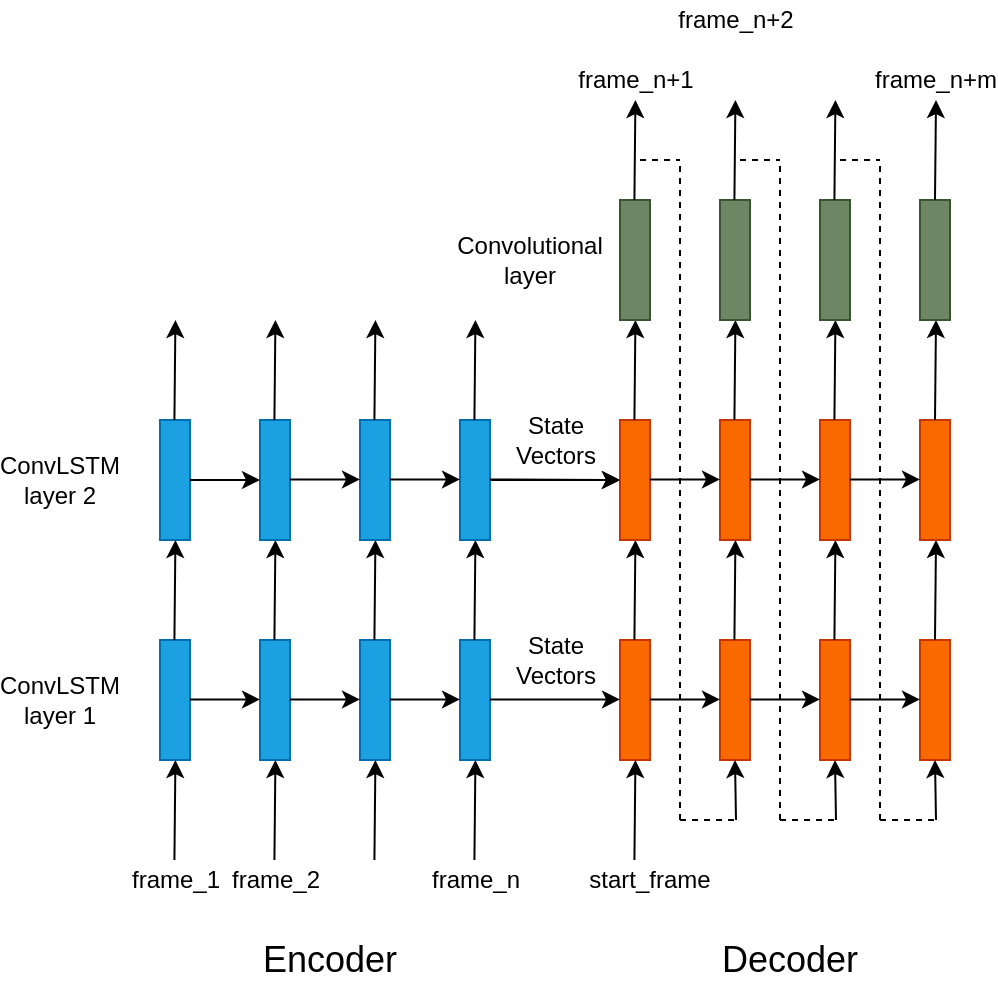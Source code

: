 <mxfile version="13.9.9" type="device"><diagram id="_MBQPgsZTQrnHd11rvtJ" name="Page-1"><mxGraphModel dx="981" dy="515" grid="1" gridSize="10" guides="1" tooltips="1" connect="1" arrows="1" fold="1" page="1" pageScale="1" pageWidth="850" pageHeight="1100" math="0" shadow="0"><root><mxCell id="0"/><mxCell id="1" parent="0"/><mxCell id="PxcL_Vw4MdcDfkrkdAfn-1" value="" style="rounded=0;whiteSpace=wrap;html=1;fillColor=#1ba1e2;strokeColor=#006EAF;fontColor=#ffffff;" vertex="1" parent="1"><mxGeometry x="180" y="350" width="15" height="60" as="geometry"/></mxCell><mxCell id="PxcL_Vw4MdcDfkrkdAfn-3" value="" style="rounded=0;whiteSpace=wrap;html=1;fillColor=#1ba1e2;strokeColor=#006EAF;fontColor=#ffffff;" vertex="1" parent="1"><mxGeometry x="230" y="350" width="15" height="60" as="geometry"/></mxCell><mxCell id="PxcL_Vw4MdcDfkrkdAfn-4" value="" style="rounded=0;whiteSpace=wrap;html=1;fillColor=#1ba1e2;strokeColor=#006EAF;fontColor=#ffffff;" vertex="1" parent="1"><mxGeometry x="280" y="350" width="15" height="60" as="geometry"/></mxCell><mxCell id="PxcL_Vw4MdcDfkrkdAfn-5" value="" style="rounded=0;whiteSpace=wrap;html=1;fillColor=#1ba1e2;strokeColor=#006EAF;fontColor=#ffffff;" vertex="1" parent="1"><mxGeometry x="330" y="350" width="15" height="60" as="geometry"/></mxCell><mxCell id="PxcL_Vw4MdcDfkrkdAfn-6" value="" style="rounded=0;whiteSpace=wrap;html=1;fillColor=#fa6800;strokeColor=#C73500;fontColor=#ffffff;" vertex="1" parent="1"><mxGeometry x="410" y="350" width="15" height="60" as="geometry"/></mxCell><mxCell id="PxcL_Vw4MdcDfkrkdAfn-7" value="" style="rounded=0;whiteSpace=wrap;html=1;fillColor=#fa6800;strokeColor=#C73500;fontColor=#ffffff;" vertex="1" parent="1"><mxGeometry x="460" y="350" width="15" height="60" as="geometry"/></mxCell><mxCell id="PxcL_Vw4MdcDfkrkdAfn-8" value="" style="rounded=0;whiteSpace=wrap;html=1;fillColor=#fa6800;strokeColor=#C73500;fontColor=#ffffff;" vertex="1" parent="1"><mxGeometry x="510" y="350" width="15" height="60" as="geometry"/></mxCell><mxCell id="PxcL_Vw4MdcDfkrkdAfn-9" value="" style="rounded=0;whiteSpace=wrap;html=1;fillColor=#fa6800;strokeColor=#C73500;fontColor=#ffffff;" vertex="1" parent="1"><mxGeometry x="560" y="350" width="15" height="60" as="geometry"/></mxCell><mxCell id="PxcL_Vw4MdcDfkrkdAfn-12" value="" style="endArrow=classic;html=1;exitX=0.5;exitY=0;exitDx=0;exitDy=0;" edge="1" parent="1" source="PxcL_Vw4MdcDfkrkdAfn-9"><mxGeometry width="50" height="50" relative="1" as="geometry"><mxPoint x="570" y="350" as="sourcePoint"/><mxPoint x="568" y="300" as="targetPoint"/></mxGeometry></mxCell><mxCell id="PxcL_Vw4MdcDfkrkdAfn-13" value="" style="endArrow=classic;html=1;exitX=0.5;exitY=0;exitDx=0;exitDy=0;" edge="1" parent="1"><mxGeometry width="50" height="50" relative="1" as="geometry"><mxPoint x="517.21" y="350" as="sourcePoint"/><mxPoint x="517.71" y="300" as="targetPoint"/></mxGeometry></mxCell><mxCell id="PxcL_Vw4MdcDfkrkdAfn-14" value="" style="endArrow=classic;html=1;exitX=0.5;exitY=0;exitDx=0;exitDy=0;" edge="1" parent="1"><mxGeometry width="50" height="50" relative="1" as="geometry"><mxPoint x="467.21" y="350" as="sourcePoint"/><mxPoint x="467.71" y="300" as="targetPoint"/></mxGeometry></mxCell><mxCell id="PxcL_Vw4MdcDfkrkdAfn-15" value="" style="endArrow=classic;html=1;exitX=0.5;exitY=0;exitDx=0;exitDy=0;" edge="1" parent="1"><mxGeometry width="50" height="50" relative="1" as="geometry"><mxPoint x="417.21" y="350" as="sourcePoint"/><mxPoint x="417.71" y="300" as="targetPoint"/></mxGeometry></mxCell><mxCell id="PxcL_Vw4MdcDfkrkdAfn-16" value="" style="endArrow=classic;html=1;exitX=0.5;exitY=0;exitDx=0;exitDy=0;" edge="1" parent="1"><mxGeometry width="50" height="50" relative="1" as="geometry"><mxPoint x="337.21" y="350" as="sourcePoint"/><mxPoint x="337.71" y="300" as="targetPoint"/></mxGeometry></mxCell><mxCell id="PxcL_Vw4MdcDfkrkdAfn-17" value="" style="endArrow=classic;html=1;exitX=0.5;exitY=0;exitDx=0;exitDy=0;" edge="1" parent="1"><mxGeometry width="50" height="50" relative="1" as="geometry"><mxPoint x="287.21" y="350" as="sourcePoint"/><mxPoint x="287.71" y="300" as="targetPoint"/></mxGeometry></mxCell><mxCell id="PxcL_Vw4MdcDfkrkdAfn-18" value="" style="endArrow=classic;html=1;exitX=0.5;exitY=0;exitDx=0;exitDy=0;" edge="1" parent="1"><mxGeometry width="50" height="50" relative="1" as="geometry"><mxPoint x="237.21" y="350" as="sourcePoint"/><mxPoint x="237.71" y="300" as="targetPoint"/></mxGeometry></mxCell><mxCell id="PxcL_Vw4MdcDfkrkdAfn-19" value="" style="endArrow=classic;html=1;exitX=0.5;exitY=0;exitDx=0;exitDy=0;" edge="1" parent="1"><mxGeometry width="50" height="50" relative="1" as="geometry"><mxPoint x="187.21" y="350" as="sourcePoint"/><mxPoint x="187.71" y="300" as="targetPoint"/></mxGeometry></mxCell><mxCell id="PxcL_Vw4MdcDfkrkdAfn-29" value="" style="rounded=0;whiteSpace=wrap;html=1;fillColor=#1ba1e2;strokeColor=#006EAF;fontColor=#ffffff;" vertex="1" parent="1"><mxGeometry x="180" y="240" width="15" height="60" as="geometry"/></mxCell><mxCell id="PxcL_Vw4MdcDfkrkdAfn-30" value="" style="rounded=0;whiteSpace=wrap;html=1;fillColor=#1ba1e2;strokeColor=#006EAF;fontColor=#ffffff;" vertex="1" parent="1"><mxGeometry x="230" y="240" width="15" height="60" as="geometry"/></mxCell><mxCell id="PxcL_Vw4MdcDfkrkdAfn-31" value="" style="rounded=0;whiteSpace=wrap;html=1;fillColor=#1ba1e2;strokeColor=#006EAF;fontColor=#ffffff;" vertex="1" parent="1"><mxGeometry x="280" y="240" width="15" height="60" as="geometry"/></mxCell><mxCell id="PxcL_Vw4MdcDfkrkdAfn-64" value="" style="edgeStyle=orthogonalEdgeStyle;rounded=0;orthogonalLoop=1;jettySize=auto;html=1;" edge="1" parent="1" source="PxcL_Vw4MdcDfkrkdAfn-32" target="PxcL_Vw4MdcDfkrkdAfn-37"><mxGeometry relative="1" as="geometry"/></mxCell><mxCell id="PxcL_Vw4MdcDfkrkdAfn-32" value="" style="rounded=0;whiteSpace=wrap;html=1;fillColor=#1ba1e2;strokeColor=#006EAF;fontColor=#ffffff;" vertex="1" parent="1"><mxGeometry x="330" y="240" width="15" height="60" as="geometry"/></mxCell><mxCell id="PxcL_Vw4MdcDfkrkdAfn-33" value="" style="endArrow=classic;html=1;exitX=0.5;exitY=0;exitDx=0;exitDy=0;" edge="1" parent="1"><mxGeometry width="50" height="50" relative="1" as="geometry"><mxPoint x="337.21" y="240" as="sourcePoint"/><mxPoint x="337.71" y="190" as="targetPoint"/></mxGeometry></mxCell><mxCell id="PxcL_Vw4MdcDfkrkdAfn-34" value="" style="endArrow=classic;html=1;exitX=0.5;exitY=0;exitDx=0;exitDy=0;" edge="1" parent="1"><mxGeometry width="50" height="50" relative="1" as="geometry"><mxPoint x="287.21" y="240" as="sourcePoint"/><mxPoint x="287.71" y="190" as="targetPoint"/></mxGeometry></mxCell><mxCell id="PxcL_Vw4MdcDfkrkdAfn-35" value="" style="endArrow=classic;html=1;exitX=0.5;exitY=0;exitDx=0;exitDy=0;" edge="1" parent="1"><mxGeometry width="50" height="50" relative="1" as="geometry"><mxPoint x="237.21" y="240" as="sourcePoint"/><mxPoint x="237.71" y="190" as="targetPoint"/></mxGeometry></mxCell><mxCell id="PxcL_Vw4MdcDfkrkdAfn-36" value="" style="endArrow=classic;html=1;exitX=0.5;exitY=0;exitDx=0;exitDy=0;" edge="1" parent="1"><mxGeometry width="50" height="50" relative="1" as="geometry"><mxPoint x="187.21" y="240" as="sourcePoint"/><mxPoint x="187.71" y="190" as="targetPoint"/></mxGeometry></mxCell><mxCell id="PxcL_Vw4MdcDfkrkdAfn-37" value="" style="rounded=0;whiteSpace=wrap;html=1;fillColor=#fa6800;strokeColor=#C73500;fontColor=#ffffff;" vertex="1" parent="1"><mxGeometry x="410" y="240" width="15" height="60" as="geometry"/></mxCell><mxCell id="PxcL_Vw4MdcDfkrkdAfn-38" value="" style="rounded=0;whiteSpace=wrap;html=1;fillColor=#fa6800;strokeColor=#C73500;fontColor=#ffffff;" vertex="1" parent="1"><mxGeometry x="460" y="240" width="15" height="60" as="geometry"/></mxCell><mxCell id="PxcL_Vw4MdcDfkrkdAfn-39" value="" style="rounded=0;whiteSpace=wrap;html=1;fillColor=#fa6800;strokeColor=#C73500;fontColor=#ffffff;" vertex="1" parent="1"><mxGeometry x="510" y="240" width="15" height="60" as="geometry"/></mxCell><mxCell id="PxcL_Vw4MdcDfkrkdAfn-40" value="" style="rounded=0;whiteSpace=wrap;html=1;fillColor=#fa6800;strokeColor=#C73500;fontColor=#ffffff;" vertex="1" parent="1"><mxGeometry x="560" y="240" width="15" height="60" as="geometry"/></mxCell><mxCell id="PxcL_Vw4MdcDfkrkdAfn-41" value="" style="endArrow=classic;html=1;exitX=0.5;exitY=0;exitDx=0;exitDy=0;" edge="1" parent="1" source="PxcL_Vw4MdcDfkrkdAfn-40"><mxGeometry width="50" height="50" relative="1" as="geometry"><mxPoint x="570" y="240" as="sourcePoint"/><mxPoint x="568" y="190" as="targetPoint"/></mxGeometry></mxCell><mxCell id="PxcL_Vw4MdcDfkrkdAfn-42" value="" style="endArrow=classic;html=1;exitX=0.5;exitY=0;exitDx=0;exitDy=0;" edge="1" parent="1"><mxGeometry width="50" height="50" relative="1" as="geometry"><mxPoint x="517.21" y="240" as="sourcePoint"/><mxPoint x="517.71" y="190" as="targetPoint"/></mxGeometry></mxCell><mxCell id="PxcL_Vw4MdcDfkrkdAfn-43" value="" style="endArrow=classic;html=1;exitX=0.5;exitY=0;exitDx=0;exitDy=0;" edge="1" parent="1"><mxGeometry width="50" height="50" relative="1" as="geometry"><mxPoint x="467.21" y="240" as="sourcePoint"/><mxPoint x="467.71" y="190" as="targetPoint"/></mxGeometry></mxCell><mxCell id="PxcL_Vw4MdcDfkrkdAfn-44" value="" style="endArrow=classic;html=1;exitX=0.5;exitY=0;exitDx=0;exitDy=0;" edge="1" parent="1"><mxGeometry width="50" height="50" relative="1" as="geometry"><mxPoint x="417.21" y="240" as="sourcePoint"/><mxPoint x="417.71" y="190" as="targetPoint"/></mxGeometry></mxCell><mxCell id="PxcL_Vw4MdcDfkrkdAfn-45" value="" style="endArrow=classic;html=1;exitX=0.5;exitY=0;exitDx=0;exitDy=0;" edge="1" parent="1"><mxGeometry width="50" height="50" relative="1" as="geometry"><mxPoint x="187.21" y="460" as="sourcePoint"/><mxPoint x="187.71" y="410" as="targetPoint"/></mxGeometry></mxCell><mxCell id="PxcL_Vw4MdcDfkrkdAfn-47" value="" style="endArrow=classic;html=1;exitX=0.5;exitY=0;exitDx=0;exitDy=0;" edge="1" parent="1"><mxGeometry width="50" height="50" relative="1" as="geometry"><mxPoint x="237.21" y="460" as="sourcePoint"/><mxPoint x="237.71" y="410" as="targetPoint"/></mxGeometry></mxCell><mxCell id="PxcL_Vw4MdcDfkrkdAfn-48" value="" style="endArrow=classic;html=1;exitX=0.5;exitY=0;exitDx=0;exitDy=0;" edge="1" parent="1"><mxGeometry width="50" height="50" relative="1" as="geometry"><mxPoint x="287.21" y="460" as="sourcePoint"/><mxPoint x="287.71" y="410" as="targetPoint"/></mxGeometry></mxCell><mxCell id="PxcL_Vw4MdcDfkrkdAfn-49" value="" style="endArrow=classic;html=1;exitX=0.5;exitY=0;exitDx=0;exitDy=0;" edge="1" parent="1"><mxGeometry width="50" height="50" relative="1" as="geometry"><mxPoint x="337.21" y="460" as="sourcePoint"/><mxPoint x="337.71" y="410" as="targetPoint"/></mxGeometry></mxCell><mxCell id="PxcL_Vw4MdcDfkrkdAfn-50" value="" style="endArrow=classic;html=1;exitX=0.5;exitY=0;exitDx=0;exitDy=0;" edge="1" parent="1"><mxGeometry width="50" height="50" relative="1" as="geometry"><mxPoint x="417.21" y="460" as="sourcePoint"/><mxPoint x="417.71" y="410" as="targetPoint"/></mxGeometry></mxCell><mxCell id="PxcL_Vw4MdcDfkrkdAfn-51" value="" style="endArrow=classic;html=1;exitX=1;exitY=0.5;exitDx=0;exitDy=0;" edge="1" parent="1" source="PxcL_Vw4MdcDfkrkdAfn-29"><mxGeometry width="50" height="50" relative="1" as="geometry"><mxPoint x="410" y="310" as="sourcePoint"/><mxPoint x="230" y="270" as="targetPoint"/></mxGeometry></mxCell><mxCell id="PxcL_Vw4MdcDfkrkdAfn-52" value="" style="endArrow=classic;html=1;exitX=1;exitY=0.5;exitDx=0;exitDy=0;" edge="1" parent="1"><mxGeometry width="50" height="50" relative="1" as="geometry"><mxPoint x="245" y="269.71" as="sourcePoint"/><mxPoint x="280" y="269.71" as="targetPoint"/></mxGeometry></mxCell><mxCell id="PxcL_Vw4MdcDfkrkdAfn-53" value="" style="endArrow=classic;html=1;exitX=1;exitY=0.5;exitDx=0;exitDy=0;" edge="1" parent="1"><mxGeometry width="50" height="50" relative="1" as="geometry"><mxPoint x="295" y="269.71" as="sourcePoint"/><mxPoint x="330" y="269.71" as="targetPoint"/></mxGeometry></mxCell><mxCell id="PxcL_Vw4MdcDfkrkdAfn-54" value="" style="endArrow=classic;html=1;exitX=1;exitY=0.5;exitDx=0;exitDy=0;entryX=0;entryY=0.5;entryDx=0;entryDy=0;" edge="1" parent="1" target="PxcL_Vw4MdcDfkrkdAfn-37"><mxGeometry width="50" height="50" relative="1" as="geometry"><mxPoint x="345" y="269.71" as="sourcePoint"/><mxPoint x="380" y="269.71" as="targetPoint"/></mxGeometry></mxCell><mxCell id="PxcL_Vw4MdcDfkrkdAfn-55" value="" style="endArrow=classic;html=1;exitX=1;exitY=0.5;exitDx=0;exitDy=0;" edge="1" parent="1"><mxGeometry width="50" height="50" relative="1" as="geometry"><mxPoint x="425" y="269.71" as="sourcePoint"/><mxPoint x="460" y="269.71" as="targetPoint"/></mxGeometry></mxCell><mxCell id="PxcL_Vw4MdcDfkrkdAfn-56" value="" style="endArrow=classic;html=1;exitX=1;exitY=0.5;exitDx=0;exitDy=0;" edge="1" parent="1"><mxGeometry width="50" height="50" relative="1" as="geometry"><mxPoint x="475" y="269.71" as="sourcePoint"/><mxPoint x="510" y="269.71" as="targetPoint"/></mxGeometry></mxCell><mxCell id="PxcL_Vw4MdcDfkrkdAfn-57" value="" style="endArrow=classic;html=1;exitX=1;exitY=0.5;exitDx=0;exitDy=0;" edge="1" parent="1"><mxGeometry width="50" height="50" relative="1" as="geometry"><mxPoint x="525" y="269.71" as="sourcePoint"/><mxPoint x="560" y="269.71" as="targetPoint"/></mxGeometry></mxCell><mxCell id="PxcL_Vw4MdcDfkrkdAfn-58" value="" style="endArrow=classic;html=1;exitX=1;exitY=0.5;exitDx=0;exitDy=0;" edge="1" parent="1"><mxGeometry width="50" height="50" relative="1" as="geometry"><mxPoint x="195" y="379.71" as="sourcePoint"/><mxPoint x="230" y="379.71" as="targetPoint"/></mxGeometry></mxCell><mxCell id="PxcL_Vw4MdcDfkrkdAfn-59" value="" style="endArrow=classic;html=1;exitX=1;exitY=0.5;exitDx=0;exitDy=0;" edge="1" parent="1"><mxGeometry width="50" height="50" relative="1" as="geometry"><mxPoint x="245" y="379.71" as="sourcePoint"/><mxPoint x="280" y="379.71" as="targetPoint"/></mxGeometry></mxCell><mxCell id="PxcL_Vw4MdcDfkrkdAfn-60" value="" style="endArrow=classic;html=1;exitX=1;exitY=0.5;exitDx=0;exitDy=0;" edge="1" parent="1"><mxGeometry width="50" height="50" relative="1" as="geometry"><mxPoint x="295" y="379.71" as="sourcePoint"/><mxPoint x="330" y="379.71" as="targetPoint"/></mxGeometry></mxCell><mxCell id="PxcL_Vw4MdcDfkrkdAfn-61" value="" style="endArrow=classic;html=1;exitX=1;exitY=0.5;exitDx=0;exitDy=0;" edge="1" parent="1"><mxGeometry width="50" height="50" relative="1" as="geometry"><mxPoint x="425" y="379.71" as="sourcePoint"/><mxPoint x="460" y="379.71" as="targetPoint"/></mxGeometry></mxCell><mxCell id="PxcL_Vw4MdcDfkrkdAfn-62" value="" style="endArrow=classic;html=1;exitX=1;exitY=0.5;exitDx=0;exitDy=0;" edge="1" parent="1"><mxGeometry width="50" height="50" relative="1" as="geometry"><mxPoint x="475" y="379.71" as="sourcePoint"/><mxPoint x="510" y="379.71" as="targetPoint"/></mxGeometry></mxCell><mxCell id="PxcL_Vw4MdcDfkrkdAfn-63" value="" style="endArrow=classic;html=1;exitX=1;exitY=0.5;exitDx=0;exitDy=0;" edge="1" parent="1"><mxGeometry width="50" height="50" relative="1" as="geometry"><mxPoint x="525" y="379.71" as="sourcePoint"/><mxPoint x="560" y="379.71" as="targetPoint"/></mxGeometry></mxCell><mxCell id="PxcL_Vw4MdcDfkrkdAfn-65" value="" style="edgeStyle=orthogonalEdgeStyle;rounded=0;orthogonalLoop=1;jettySize=auto;html=1;" edge="1" parent="1"><mxGeometry relative="1" as="geometry"><mxPoint x="345" y="379.71" as="sourcePoint"/><mxPoint x="410" y="379.71" as="targetPoint"/></mxGeometry></mxCell><mxCell id="PxcL_Vw4MdcDfkrkdAfn-66" value="" style="rounded=0;whiteSpace=wrap;html=1;fillColor=#6d8764;strokeColor=#3A5431;fontColor=#ffffff;" vertex="1" parent="1"><mxGeometry x="410" y="130" width="15" height="60" as="geometry"/></mxCell><mxCell id="PxcL_Vw4MdcDfkrkdAfn-67" value="" style="rounded=0;whiteSpace=wrap;html=1;fillColor=#6d8764;strokeColor=#3A5431;fontColor=#ffffff;" vertex="1" parent="1"><mxGeometry x="460" y="130" width="15" height="60" as="geometry"/></mxCell><mxCell id="PxcL_Vw4MdcDfkrkdAfn-68" value="" style="rounded=0;whiteSpace=wrap;html=1;fillColor=#6d8764;strokeColor=#3A5431;fontColor=#ffffff;" vertex="1" parent="1"><mxGeometry x="510" y="130" width="15" height="60" as="geometry"/></mxCell><mxCell id="PxcL_Vw4MdcDfkrkdAfn-69" value="" style="rounded=0;whiteSpace=wrap;html=1;fillColor=#6d8764;strokeColor=#3A5431;fontColor=#ffffff;" vertex="1" parent="1"><mxGeometry x="560" y="130" width="15" height="60" as="geometry"/></mxCell><mxCell id="PxcL_Vw4MdcDfkrkdAfn-70" value="" style="endArrow=classic;html=1;exitX=0.5;exitY=0;exitDx=0;exitDy=0;" edge="1" parent="1" source="PxcL_Vw4MdcDfkrkdAfn-69"><mxGeometry width="50" height="50" relative="1" as="geometry"><mxPoint x="570" y="130" as="sourcePoint"/><mxPoint x="568" y="80" as="targetPoint"/></mxGeometry></mxCell><mxCell id="PxcL_Vw4MdcDfkrkdAfn-71" value="" style="endArrow=classic;html=1;exitX=0.5;exitY=0;exitDx=0;exitDy=0;" edge="1" parent="1"><mxGeometry width="50" height="50" relative="1" as="geometry"><mxPoint x="517.21" y="130" as="sourcePoint"/><mxPoint x="517.71" y="80" as="targetPoint"/></mxGeometry></mxCell><mxCell id="PxcL_Vw4MdcDfkrkdAfn-72" value="" style="endArrow=classic;html=1;exitX=0.5;exitY=0;exitDx=0;exitDy=0;" edge="1" parent="1"><mxGeometry width="50" height="50" relative="1" as="geometry"><mxPoint x="467.21" y="130" as="sourcePoint"/><mxPoint x="467.71" y="80" as="targetPoint"/></mxGeometry></mxCell><mxCell id="PxcL_Vw4MdcDfkrkdAfn-73" value="" style="endArrow=classic;html=1;exitX=0.5;exitY=0;exitDx=0;exitDy=0;" edge="1" parent="1"><mxGeometry width="50" height="50" relative="1" as="geometry"><mxPoint x="417.21" y="130" as="sourcePoint"/><mxPoint x="417.71" y="80" as="targetPoint"/></mxGeometry></mxCell><mxCell id="PxcL_Vw4MdcDfkrkdAfn-78" value="" style="endArrow=none;dashed=1;html=1;" edge="1" parent="1"><mxGeometry width="50" height="50" relative="1" as="geometry"><mxPoint x="420" y="110" as="sourcePoint"/><mxPoint x="440" y="110" as="targetPoint"/></mxGeometry></mxCell><mxCell id="PxcL_Vw4MdcDfkrkdAfn-79" value="" style="endArrow=none;dashed=1;html=1;" edge="1" parent="1"><mxGeometry width="50" height="50" relative="1" as="geometry"><mxPoint x="440" y="440" as="sourcePoint"/><mxPoint x="440" y="110" as="targetPoint"/></mxGeometry></mxCell><mxCell id="PxcL_Vw4MdcDfkrkdAfn-80" value="" style="endArrow=none;dashed=1;html=1;" edge="1" parent="1"><mxGeometry width="50" height="50" relative="1" as="geometry"><mxPoint x="440" y="440" as="sourcePoint"/><mxPoint x="470" y="440" as="targetPoint"/></mxGeometry></mxCell><mxCell id="PxcL_Vw4MdcDfkrkdAfn-81" value="" style="endArrow=classic;html=1;entryX=0.5;entryY=1;entryDx=0;entryDy=0;" edge="1" parent="1" target="PxcL_Vw4MdcDfkrkdAfn-7"><mxGeometry width="50" height="50" relative="1" as="geometry"><mxPoint x="468" y="440" as="sourcePoint"/><mxPoint x="460" y="320" as="targetPoint"/></mxGeometry></mxCell><mxCell id="PxcL_Vw4MdcDfkrkdAfn-82" value="" style="endArrow=none;dashed=1;html=1;" edge="1" parent="1"><mxGeometry width="50" height="50" relative="1" as="geometry"><mxPoint x="470" y="110" as="sourcePoint"/><mxPoint x="490" y="110" as="targetPoint"/></mxGeometry></mxCell><mxCell id="PxcL_Vw4MdcDfkrkdAfn-83" value="" style="endArrow=none;dashed=1;html=1;" edge="1" parent="1"><mxGeometry width="50" height="50" relative="1" as="geometry"><mxPoint x="490" y="440" as="sourcePoint"/><mxPoint x="490" y="110" as="targetPoint"/></mxGeometry></mxCell><mxCell id="PxcL_Vw4MdcDfkrkdAfn-84" value="" style="endArrow=none;dashed=1;html=1;" edge="1" parent="1"><mxGeometry width="50" height="50" relative="1" as="geometry"><mxPoint x="490" y="440" as="sourcePoint"/><mxPoint x="520" y="440" as="targetPoint"/></mxGeometry></mxCell><mxCell id="PxcL_Vw4MdcDfkrkdAfn-85" value="" style="endArrow=classic;html=1;entryX=0.5;entryY=1;entryDx=0;entryDy=0;" edge="1" parent="1"><mxGeometry width="50" height="50" relative="1" as="geometry"><mxPoint x="518.0" y="440" as="sourcePoint"/><mxPoint x="517.5" y="410" as="targetPoint"/></mxGeometry></mxCell><mxCell id="PxcL_Vw4MdcDfkrkdAfn-86" value="" style="endArrow=none;dashed=1;html=1;" edge="1" parent="1"><mxGeometry width="50" height="50" relative="1" as="geometry"><mxPoint x="520" y="110" as="sourcePoint"/><mxPoint x="540" y="110" as="targetPoint"/></mxGeometry></mxCell><mxCell id="PxcL_Vw4MdcDfkrkdAfn-87" value="" style="endArrow=none;dashed=1;html=1;" edge="1" parent="1"><mxGeometry width="50" height="50" relative="1" as="geometry"><mxPoint x="540" y="440" as="sourcePoint"/><mxPoint x="540" y="110" as="targetPoint"/></mxGeometry></mxCell><mxCell id="PxcL_Vw4MdcDfkrkdAfn-88" value="" style="endArrow=none;dashed=1;html=1;" edge="1" parent="1"><mxGeometry width="50" height="50" relative="1" as="geometry"><mxPoint x="540" y="440" as="sourcePoint"/><mxPoint x="570" y="440" as="targetPoint"/></mxGeometry></mxCell><mxCell id="PxcL_Vw4MdcDfkrkdAfn-89" value="" style="endArrow=classic;html=1;entryX=0.5;entryY=1;entryDx=0;entryDy=0;" edge="1" parent="1"><mxGeometry width="50" height="50" relative="1" as="geometry"><mxPoint x="568.0" y="440" as="sourcePoint"/><mxPoint x="567.5" y="410" as="targetPoint"/></mxGeometry></mxCell><mxCell id="PxcL_Vw4MdcDfkrkdAfn-91" value="ConvLSTM layer 1" style="text;html=1;strokeColor=none;fillColor=none;align=center;verticalAlign=middle;whiteSpace=wrap;rounded=0;opacity=0;" vertex="1" parent="1"><mxGeometry x="110" y="370" width="40" height="20" as="geometry"/></mxCell><mxCell id="PxcL_Vw4MdcDfkrkdAfn-92" value="ConvLSTM layer 2" style="text;html=1;strokeColor=none;fillColor=none;align=center;verticalAlign=middle;whiteSpace=wrap;rounded=0;opacity=0;" vertex="1" parent="1"><mxGeometry x="110" y="260" width="40" height="20" as="geometry"/></mxCell><mxCell id="PxcL_Vw4MdcDfkrkdAfn-93" value="Convolutional layer" style="text;html=1;strokeColor=none;fillColor=none;align=center;verticalAlign=middle;whiteSpace=wrap;rounded=0;opacity=0;" vertex="1" parent="1"><mxGeometry x="345" y="150" width="40" height="20" as="geometry"/></mxCell><mxCell id="PxcL_Vw4MdcDfkrkdAfn-94" value="frame_1" style="text;html=1;strokeColor=none;fillColor=none;align=center;verticalAlign=middle;whiteSpace=wrap;rounded=0;opacity=0;" vertex="1" parent="1"><mxGeometry x="167.5" y="460" width="40" height="20" as="geometry"/></mxCell><mxCell id="PxcL_Vw4MdcDfkrkdAfn-95" value="frame_2" style="text;html=1;strokeColor=none;fillColor=none;align=center;verticalAlign=middle;whiteSpace=wrap;rounded=0;opacity=0;" vertex="1" parent="1"><mxGeometry x="217.5" y="460" width="40" height="20" as="geometry"/></mxCell><mxCell id="PxcL_Vw4MdcDfkrkdAfn-96" value="frame_n" style="text;html=1;strokeColor=none;fillColor=none;align=center;verticalAlign=middle;whiteSpace=wrap;rounded=0;opacity=0;" vertex="1" parent="1"><mxGeometry x="317.5" y="460" width="40" height="20" as="geometry"/></mxCell><mxCell id="PxcL_Vw4MdcDfkrkdAfn-97" value="start_frame" style="text;html=1;strokeColor=none;fillColor=none;align=center;verticalAlign=middle;whiteSpace=wrap;rounded=0;opacity=0;" vertex="1" parent="1"><mxGeometry x="405" y="460" width="40" height="20" as="geometry"/></mxCell><mxCell id="PxcL_Vw4MdcDfkrkdAfn-98" value="frame_n+1" style="text;html=1;strokeColor=none;fillColor=none;align=center;verticalAlign=middle;whiteSpace=wrap;rounded=0;opacity=0;" vertex="1" parent="1"><mxGeometry x="397.5" y="60" width="40" height="20" as="geometry"/></mxCell><mxCell id="PxcL_Vw4MdcDfkrkdAfn-99" value="frame_n+m" style="text;html=1;strokeColor=none;fillColor=none;align=center;verticalAlign=middle;whiteSpace=wrap;rounded=0;opacity=0;" vertex="1" parent="1"><mxGeometry x="547.5" y="60" width="40" height="20" as="geometry"/></mxCell><mxCell id="PxcL_Vw4MdcDfkrkdAfn-100" value="frame_n+2" style="text;html=1;strokeColor=none;fillColor=none;align=center;verticalAlign=middle;whiteSpace=wrap;rounded=0;opacity=0;" vertex="1" parent="1"><mxGeometry x="447.5" y="30" width="40" height="20" as="geometry"/></mxCell><mxCell id="PxcL_Vw4MdcDfkrkdAfn-101" value="" style="rounded=1;whiteSpace=wrap;html=1;opacity=0;shadow=0;strokeWidth=101;" vertex="1" parent="1"><mxGeometry x="300" y="270" width="120" height="60" as="geometry"/></mxCell><mxCell id="PxcL_Vw4MdcDfkrkdAfn-102" value="State Vectors" style="text;html=1;strokeColor=none;fillColor=none;align=center;verticalAlign=middle;whiteSpace=wrap;rounded=0;opacity=0;" vertex="1" parent="1"><mxGeometry x="357.5" y="240" width="40" height="20" as="geometry"/></mxCell><mxCell id="PxcL_Vw4MdcDfkrkdAfn-103" value="State Vectors" style="text;html=1;strokeColor=none;fillColor=none;align=center;verticalAlign=middle;whiteSpace=wrap;rounded=0;opacity=0;" vertex="1" parent="1"><mxGeometry x="357.5" y="350" width="40" height="20" as="geometry"/></mxCell><mxCell id="PxcL_Vw4MdcDfkrkdAfn-104" value="&lt;font style=&quot;font-size: 18px&quot;&gt;Encoder&lt;/font&gt;" style="text;html=1;strokeColor=none;fillColor=none;align=center;verticalAlign=middle;whiteSpace=wrap;rounded=0;shadow=0;opacity=10;" vertex="1" parent="1"><mxGeometry x="245" y="500" width="40" height="20" as="geometry"/></mxCell><mxCell id="PxcL_Vw4MdcDfkrkdAfn-106" value="&lt;font style=&quot;font-size: 18px&quot;&gt;Decoder&lt;/font&gt;" style="text;html=1;strokeColor=none;fillColor=none;align=center;verticalAlign=middle;whiteSpace=wrap;rounded=0;shadow=0;opacity=10;" vertex="1" parent="1"><mxGeometry x="475" y="500" width="40" height="20" as="geometry"/></mxCell></root></mxGraphModel></diagram></mxfile>